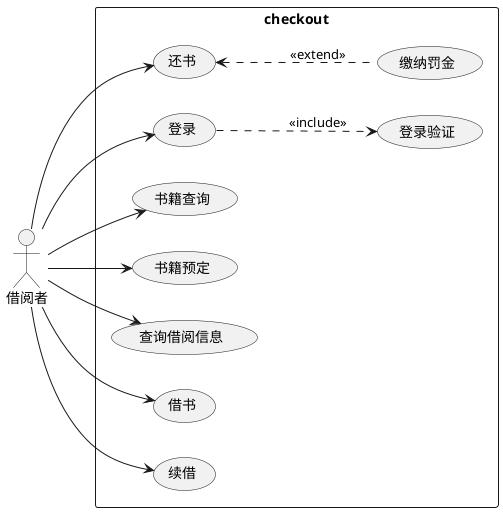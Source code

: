 @startuml
left to right direction
actor 借阅者
rectangle checkout {
借阅者 --> (登录)
借阅者 --> (书籍查询)
借阅者 --> (书籍预定)
借阅者 --> (查询借阅信息)
借阅者 --> (借书)
借阅者 --> (续借)
借阅者 --> (还书)
登录-down.>(登录验证):<< include >>
(缴纳罚金)-up.>(还书):<<extend>>
}
newpage
actor 系统管理员
rectangle checkout {
left to right direction
系统管理员 --> (登录)
系统管理员 --> (查询读者信息)
系统管理员 --> (查询书籍信息)
系统管理员 --> (删除或更新书目)
系统管理员 --> (增加书目)
系统管理员 --> (增加书籍)
系统管理员 --> (删除书籍)
系统管理员 --> (增加读者信息)
系统管理员 --> (删除或更新账户)
登录-down.>(登录验证):<< include >>
}
newpage
actor 图书管理员
rectangle checkout {
left to right direction
图书管理员 --> (登录系统)
图书管理员 --> (书籍借阅信息)
图书管理员 --> (书籍归还处理)
图书管理员 --> (书籍续借处理)
图书管理员 --> (查询书籍信息)
图书管理员 --> (删除书籍借阅信息)
(收取罚金)-down.>(书籍归还处理):<< extend >>
登录系统-down.>(登录验证):<< include >>
查询书籍信息-down.>(查询是否过期):<< include >>
查询书籍信息-down.>(查询是否可借):<< include >>
}
@enduml